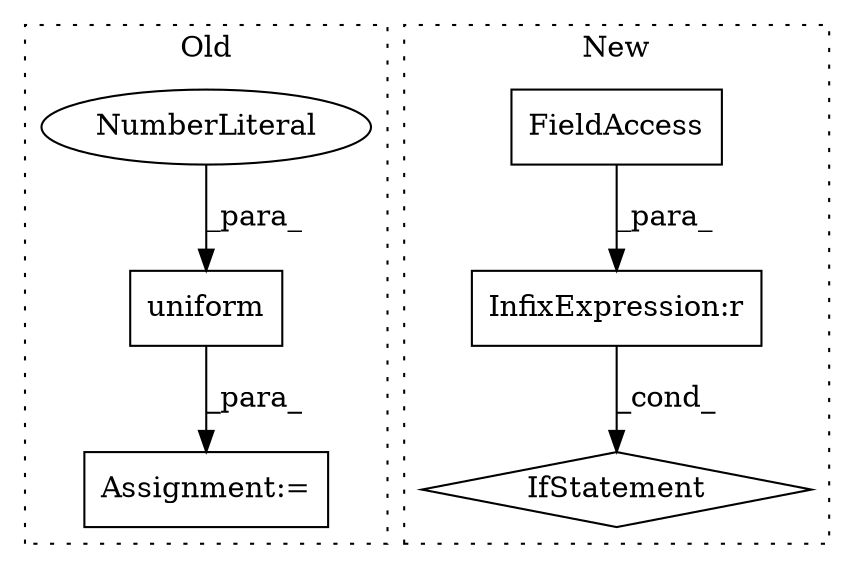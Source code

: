 digraph G {
subgraph cluster0 {
1 [label="uniform" a="32" s="310,333" l="8,1" shape="box"];
4 [label="NumberLiteral" a="34" s="321" l="1" shape="ellipse"];
6 [label="Assignment:=" a="7" s="296" l="1" shape="box"];
label = "Old";
style="dotted";
}
subgraph cluster1 {
2 [label="IfStatement" a="25" s="748,835" l="4,2" shape="diamond"];
3 [label="InfixExpression:r" a="27" s="827" l="4" shape="box"];
5 [label="FieldAccess" a="22" s="796" l="31" shape="box"];
label = "New";
style="dotted";
}
1 -> 6 [label="_para_"];
3 -> 2 [label="_cond_"];
4 -> 1 [label="_para_"];
5 -> 3 [label="_para_"];
}
